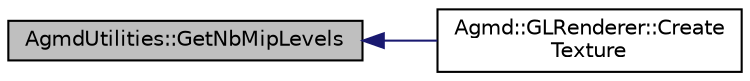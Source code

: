 digraph "AgmdUtilities::GetNbMipLevels"
{
  edge [fontname="Helvetica",fontsize="10",labelfontname="Helvetica",labelfontsize="10"];
  node [fontname="Helvetica",fontsize="10",shape=record];
  rankdir="LR";
  Node1 [label="AgmdUtilities::GetNbMipLevels",height=0.2,width=0.4,color="black", fillcolor="grey75", style="filled" fontcolor="black"];
  Node1 -> Node2 [dir="back",color="midnightblue",fontsize="10",style="solid",fontname="Helvetica"];
  Node2 [label="Agmd::GLRenderer::Create\lTexture",height=0.2,width=0.4,color="black", fillcolor="white", style="filled",URL="$class_agmd_1_1_g_l_renderer.html#ab7502c53d74956fb5414650ffc06b0e5"];
}
